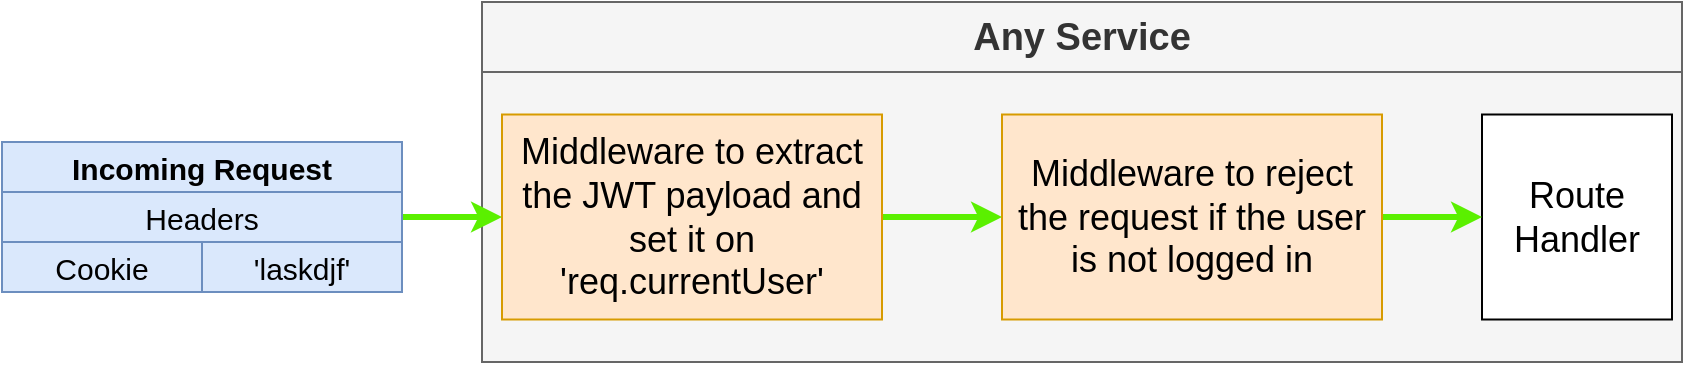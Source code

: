 <mxfile version="13.10.0" type="embed" pages="2">
    <diagram id="nsphGuRlY0cIUSC-VvNs" name="require auth">
        <mxGraphModel dx="479" dy="548" grid="1" gridSize="10" guides="1" tooltips="1" connect="1" arrows="1" fold="1" page="1" pageScale="1" pageWidth="850" pageHeight="1100" math="0" shadow="0">
            <root>
                <mxCell id="0"/>
                <mxCell id="1" parent="0"/>
                <mxCell id="2" value="Any Service" style="rounded=0;whiteSpace=wrap;html=1;fillColor=#f5f5f5;strokeColor=#666666;fontColor=#333333;fontStyle=1;fontSize=19;" parent="1" vertex="1">
                    <mxGeometry x="630" y="240" width="600" height="35" as="geometry"/>
                </mxCell>
                <mxCell id="3" value="" style="rounded=0;whiteSpace=wrap;html=1;fillColor=#f5f5f5;strokeColor=#666666;fontColor=#333333;fontStyle=1;fontSize=19;" parent="1" vertex="1">
                    <mxGeometry x="630" y="275" width="600" height="145" as="geometry"/>
                </mxCell>
                <mxCell id="4" style="edgeStyle=orthogonalEdgeStyle;rounded=0;orthogonalLoop=1;jettySize=auto;html=1;exitX=1;exitY=0.5;exitDx=0;exitDy=0;fontSize=18;fillColor=#60a917;strokeColor=#5BF000;jumpSize=6;strokeWidth=3;" parent="1" source="5" target="11" edge="1">
                    <mxGeometry relative="1" as="geometry"/>
                </mxCell>
                <mxCell id="5" value="Headers" style="rounded=0;whiteSpace=wrap;html=1;fontSize=15;fillColor=#dae8fc;strokeColor=#6c8ebf;fontColor=#000000;" parent="1" vertex="1">
                    <mxGeometry x="390" y="335" width="200" height="25" as="geometry"/>
                </mxCell>
                <mxCell id="6" value="&lt;b&gt;Incoming Request&lt;/b&gt;" style="rounded=0;whiteSpace=wrap;html=1;fontSize=15;fillColor=#dae8fc;strokeColor=#6c8ebf;fontColor=#000000;" parent="1" vertex="1">
                    <mxGeometry x="390" y="310" width="200" height="25" as="geometry"/>
                </mxCell>
                <mxCell id="7" value="Cookie" style="rounded=0;whiteSpace=wrap;html=1;fontSize=15;fillColor=#dae8fc;strokeColor=#6c8ebf;fontColor=#000000;" parent="1" vertex="1">
                    <mxGeometry x="390" y="360" width="100" height="25" as="geometry"/>
                </mxCell>
                <mxCell id="8" value="'laskdjf'" style="rounded=0;whiteSpace=wrap;html=1;fontSize=15;fillColor=#dae8fc;strokeColor=#6c8ebf;fontColor=#000000;" parent="1" vertex="1">
                    <mxGeometry x="490" y="360" width="100" height="25" as="geometry"/>
                </mxCell>
                <mxCell id="9" value="Route Handler" style="rounded=0;whiteSpace=wrap;html=1;fontSize=18;" parent="1" vertex="1">
                    <mxGeometry x="1130" y="296.25" width="95" height="102.5" as="geometry"/>
                </mxCell>
                <mxCell id="10" style="edgeStyle=orthogonalEdgeStyle;rounded=0;orthogonalLoop=1;jettySize=auto;html=1;exitX=1;exitY=0.5;exitDx=0;exitDy=0;fontSize=18;strokeColor=#5BF000;strokeWidth=3;" parent="1" source="11" target="13" edge="1">
                    <mxGeometry relative="1" as="geometry"/>
                </mxCell>
                <mxCell id="11" value="Middleware to extract the JWT payload and set it on 'req.currentUser'" style="rounded=0;whiteSpace=wrap;html=1;fontSize=18;fillColor=#ffe6cc;strokeColor=#d79b00;fontColor=#000000;" parent="1" vertex="1">
                    <mxGeometry x="640" y="296.25" width="190" height="102.5" as="geometry"/>
                </mxCell>
                <mxCell id="12" style="edgeStyle=orthogonalEdgeStyle;rounded=0;orthogonalLoop=1;jettySize=auto;html=1;exitX=1;exitY=0.5;exitDx=0;exitDy=0;fontSize=18;strokeColor=#5BF000;strokeWidth=3;" parent="1" source="13" target="9" edge="1">
                    <mxGeometry relative="1" as="geometry"/>
                </mxCell>
                <mxCell id="13" value="Middleware to reject the request if the user is not logged in" style="rounded=0;whiteSpace=wrap;html=1;fontSize=18;fillColor=#ffe6cc;strokeColor=#d79b00;fontColor=#000000;" parent="1" vertex="1">
                    <mxGeometry x="890" y="296.25" width="190" height="102.5" as="geometry"/>
                </mxCell>
            </root>
        </mxGraphModel>
    </diagram>
    <diagram id="NJT3ytaRLnl1smbTdy5c" name="auth notes">
        <mxGraphModel dx="1636" dy="1096" grid="1" gridSize="10" guides="1" tooltips="1" connect="1" arrows="1" fold="1" page="1" pageScale="1" pageWidth="850" pageHeight="1100" math="0" shadow="0">
            <root>
                <mxCell id="_dZ9fi2hVIxsYwCd4-Tw-0"/>
                <mxCell id="_dZ9fi2hVIxsYwCd4-Tw-1" parent="_dZ9fi2hVIxsYwCd4-Tw-0"/>
                <mxCell id="2lZj9AaMWbTVCoy1f34p-0" value="" style="rounded=0;whiteSpace=wrap;html=1;fillColor=#f5f5f5;strokeColor=#666666;fontColor=#333333;fontStyle=1;fontSize=19;" parent="_dZ9fi2hVIxsYwCd4-Tw-1" vertex="1">
                    <mxGeometry x="710" y="165" width="280" height="245" as="geometry"/>
                </mxCell>
                <mxCell id="2lZj9AaMWbTVCoy1f34p-1" style="edgeStyle=orthogonalEdgeStyle;rounded=0;orthogonalLoop=1;jettySize=auto;html=1;exitX=1;exitY=0.5;exitDx=0;exitDy=0;fontSize=16;" parent="_dZ9fi2hVIxsYwCd4-Tw-1" source="2lZj9AaMWbTVCoy1f34p-2" target="2lZj9AaMWbTVCoy1f34p-6" edge="1">
                    <mxGeometry relative="1" as="geometry"/>
                </mxCell>
                <mxCell id="2lZj9AaMWbTVCoy1f34p-2" value="{ ticketId: '123123' }" style="rounded=0;whiteSpace=wrap;html=1;fontSize=15;fillColor=#dae8fc;strokeColor=#6c8ebf;fontColor=#000000;" parent="_dZ9fi2hVIxsYwCd4-Tw-1" vertex="1">
                    <mxGeometry x="410" y="172.5" width="230" height="45" as="geometry"/>
                </mxCell>
                <mxCell id="2lZj9AaMWbTVCoy1f34p-3" value="&lt;b&gt;Request to Purchase Ticket&lt;/b&gt;" style="rounded=0;whiteSpace=wrap;html=1;fontSize=15;fillColor=#dae8fc;strokeColor=#6c8ebf;fontColor=#000000;" parent="_dZ9fi2hVIxsYwCd4-Tw-1" vertex="1">
                    <mxGeometry x="410" y="147.5" width="230" height="25" as="geometry"/>
                </mxCell>
                <mxCell id="2lZj9AaMWbTVCoy1f34p-4" value="JWT, Cookie, ETC" style="rounded=0;whiteSpace=wrap;html=1;fontSize=15;fillColor=#dae8fc;strokeColor=#6c8ebf;fontStyle=1;fontColor=#000000;" parent="_dZ9fi2hVIxsYwCd4-Tw-1" vertex="1">
                    <mxGeometry x="410" y="217.5" width="230" height="45" as="geometry"/>
                </mxCell>
                <mxCell id="2lZj9AaMWbTVCoy1f34p-5" value="Orders Service" style="rounded=0;whiteSpace=wrap;html=1;fillColor=#f5f5f5;strokeColor=#666666;fontColor=#333333;fontStyle=1;fontSize=19;" parent="_dZ9fi2hVIxsYwCd4-Tw-1" vertex="1">
                    <mxGeometry x="710" y="130" width="280" height="35" as="geometry"/>
                </mxCell>
                <mxCell id="2lZj9AaMWbTVCoy1f34p-6" value="&lt;b style=&quot;font-size: 16px;&quot;&gt;Ticket Purchase Logic&lt;/b&gt;" style="rounded=0;whiteSpace=wrap;html=1;fontSize=16;" parent="_dZ9fi2hVIxsYwCd4-Tw-1" vertex="1">
                    <mxGeometry x="730" y="180" width="240" height="30" as="geometry"/>
                </mxCell>
                <mxCell id="2lZj9AaMWbTVCoy1f34p-7" value="" style="rounded=0;whiteSpace=wrap;html=1;fontSize=16;" parent="_dZ9fi2hVIxsYwCd4-Tw-1" vertex="1">
                    <mxGeometry x="730" y="210" width="240" height="190" as="geometry"/>
                </mxCell>
                <mxCell id="2lZj9AaMWbTVCoy1f34p-8" style="edgeStyle=orthogonalEdgeStyle;rounded=0;orthogonalLoop=1;jettySize=auto;html=1;exitX=0.5;exitY=1;exitDx=0;exitDy=0;entryX=0.5;entryY=0;entryDx=0;entryDy=0;fontSize=16;" parent="_dZ9fi2hVIxsYwCd4-Tw-1" source="2lZj9AaMWbTVCoy1f34p-9" target="2lZj9AaMWbTVCoy1f34p-11" edge="1">
                    <mxGeometry relative="1" as="geometry"/>
                </mxCell>
                <mxCell id="2lZj9AaMWbTVCoy1f34p-9" value="Is this person logged in?" style="rounded=0;whiteSpace=wrap;html=1;fontSize=16;fillColor=#e1d5e7;strokeColor=#9673a6;fontColor=#000000;" parent="_dZ9fi2hVIxsYwCd4-Tw-1" vertex="1">
                    <mxGeometry x="755" y="222.5" width="190" height="40" as="geometry"/>
                </mxCell>
                <mxCell id="2lZj9AaMWbTVCoy1f34p-10" style="edgeStyle=orthogonalEdgeStyle;rounded=0;orthogonalLoop=1;jettySize=auto;html=1;exitX=0.5;exitY=1;exitDx=0;exitDy=0;fontSize=16;" parent="_dZ9fi2hVIxsYwCd4-Tw-1" source="2lZj9AaMWbTVCoy1f34p-11" target="2lZj9AaMWbTVCoy1f34p-12" edge="1">
                    <mxGeometry relative="1" as="geometry"/>
                </mxCell>
                <mxCell id="2lZj9AaMWbTVCoy1f34p-11" value="Yes? Ok, can they purchase this ticket?" style="rounded=0;whiteSpace=wrap;html=1;fontSize=16;fillColor=#e1d5e7;strokeColor=#9673a6;fontColor=#000000;" parent="_dZ9fi2hVIxsYwCd4-Tw-1" vertex="1">
                    <mxGeometry x="755" y="280" width="190" height="40" as="geometry"/>
                </mxCell>
                <mxCell id="2lZj9AaMWbTVCoy1f34p-12" value="........" style="rounded=0;whiteSpace=wrap;html=1;fontSize=16;fillColor=#e1d5e7;strokeColor=#9673a6;fontColor=#000000;" parent="_dZ9fi2hVIxsYwCd4-Tw-1" vertex="1">
                    <mxGeometry x="755" y="340" width="190" height="40" as="geometry"/>
                </mxCell>
                <mxCell id="2lZj9AaMWbTVCoy1f34p-13" value="Fundamental Option #1" style="text;html=1;strokeColor=none;fillColor=none;align=center;verticalAlign=middle;whiteSpace=wrap;rounded=0;fontSize=24;fontStyle=5;shadow=0;labelBorderColor=none;labelBackgroundColor=none;fontColor=#66B2FF;" parent="_dZ9fi2hVIxsYwCd4-Tw-1" vertex="1">
                    <mxGeometry x="660" y="40" width="380" height="20" as="geometry"/>
                </mxCell>
                <mxCell id="2lZj9AaMWbTVCoy1f34p-14" value="Individual services rely on the auth service" style="text;html=1;strokeColor=none;fillColor=none;align=center;verticalAlign=middle;whiteSpace=wrap;rounded=0;shadow=0;labelBackgroundColor=none;fontSize=18;fontStyle=2;fontColor=#66B2FF;" parent="_dZ9fi2hVIxsYwCd4-Tw-1" vertex="1">
                    <mxGeometry x="735" y="77" width="230" height="20" as="geometry"/>
                </mxCell>
                <mxCell id="2lZj9AaMWbTVCoy1f34p-15" value="Auth Service" style="rounded=0;whiteSpace=wrap;html=1;fillColor=#f5f5f5;strokeColor=#666666;fontColor=#333333;fontStyle=1;fontSize=19;" parent="_dZ9fi2hVIxsYwCd4-Tw-1" vertex="1">
                    <mxGeometry x="1120" y="130" width="190" height="35" as="geometry"/>
                </mxCell>
                <mxCell id="2lZj9AaMWbTVCoy1f34p-16" value="" style="rounded=0;whiteSpace=wrap;html=1;fillColor=#f5f5f5;strokeColor=#666666;fontColor=#333333;fontStyle=1;fontSize=19;" parent="_dZ9fi2hVIxsYwCd4-Tw-1" vertex="1">
                    <mxGeometry x="1120" y="165" width="190" height="175" as="geometry"/>
                </mxCell>
                <mxCell id="2lZj9AaMWbTVCoy1f34p-17" value="Logic to inspect JWT/Cookie and decide if user is authenticated" style="rounded=0;whiteSpace=wrap;html=1;shadow=0;labelBackgroundColor=none;fontSize=18;fillColor=#d5e8d4;strokeColor=#82b366;fontColor=#000000;" parent="_dZ9fi2hVIxsYwCd4-Tw-1" vertex="1">
                    <mxGeometry x="1140" y="180" width="150" height="140" as="geometry"/>
                </mxCell>
                <mxCell id="2lZj9AaMWbTVCoy1f34p-18" style="edgeStyle=orthogonalEdgeStyle;rounded=0;orthogonalLoop=1;jettySize=auto;html=1;exitX=1;exitY=0.5;exitDx=0;exitDy=0;fontSize=18;" parent="_dZ9fi2hVIxsYwCd4-Tw-1" source="2lZj9AaMWbTVCoy1f34p-9" target="2lZj9AaMWbTVCoy1f34p-17" edge="1">
                    <mxGeometry relative="1" as="geometry"/>
                </mxCell>
                <mxCell id="2lZj9AaMWbTVCoy1f34p-19" value="Sync Request" style="rounded=0;whiteSpace=wrap;html=1;shadow=0;labelBackgroundColor=none;fontSize=12;fillColor=#f8cecc;strokeColor=#b85450;fontStyle=2;fontColor=#000000;" parent="_dZ9fi2hVIxsYwCd4-Tw-1" vertex="1">
                    <mxGeometry x="1010" y="253" width="90" height="20" as="geometry"/>
                </mxCell>
                <mxCell id="2lZj9AaMWbTVCoy1f34p-20" value="" style="rounded=0;whiteSpace=wrap;html=1;fillColor=#f5f5f5;strokeColor=#666666;fontColor=#333333;fontStyle=1;fontSize=19;" parent="_dZ9fi2hVIxsYwCd4-Tw-1" vertex="1">
                    <mxGeometry x="1010" y="595" width="280" height="245" as="geometry"/>
                </mxCell>
                <mxCell id="2lZj9AaMWbTVCoy1f34p-21" style="edgeStyle=orthogonalEdgeStyle;rounded=0;orthogonalLoop=1;jettySize=auto;html=1;exitX=1;exitY=0.5;exitDx=0;exitDy=0;entryX=0;entryY=0.25;entryDx=0;entryDy=0;fontSize=21;" parent="_dZ9fi2hVIxsYwCd4-Tw-1" source="2lZj9AaMWbTVCoy1f34p-22" target="2lZj9AaMWbTVCoy1f34p-37" edge="1">
                    <mxGeometry relative="1" as="geometry"/>
                </mxCell>
                <mxCell id="2lZj9AaMWbTVCoy1f34p-22" value="{ ticketId: '123123' }" style="rounded=0;whiteSpace=wrap;html=1;fontSize=15;fillColor=#dae8fc;strokeColor=#6c8ebf;fontColor=#000000;" parent="_dZ9fi2hVIxsYwCd4-Tw-1" vertex="1">
                    <mxGeometry x="440" y="585" width="230" height="45" as="geometry"/>
                </mxCell>
                <mxCell id="2lZj9AaMWbTVCoy1f34p-23" value="&lt;b&gt;Request to Purchase Ticket&lt;/b&gt;" style="rounded=0;whiteSpace=wrap;html=1;fontSize=15;fillColor=#dae8fc;strokeColor=#6c8ebf;fontColor=#000000;" parent="_dZ9fi2hVIxsYwCd4-Tw-1" vertex="1">
                    <mxGeometry x="440" y="560" width="230" height="25" as="geometry"/>
                </mxCell>
                <mxCell id="2lZj9AaMWbTVCoy1f34p-24" value="JWT, Cookie, ETC" style="rounded=0;whiteSpace=wrap;html=1;fontSize=15;fillColor=#dae8fc;strokeColor=#6c8ebf;fontStyle=1;fontColor=#000000;" parent="_dZ9fi2hVIxsYwCd4-Tw-1" vertex="1">
                    <mxGeometry x="440" y="630" width="230" height="45" as="geometry"/>
                </mxCell>
                <mxCell id="2lZj9AaMWbTVCoy1f34p-25" value="Orders Service" style="rounded=0;whiteSpace=wrap;html=1;fillColor=#f5f5f5;strokeColor=#666666;fontColor=#333333;fontStyle=1;fontSize=19;" parent="_dZ9fi2hVIxsYwCd4-Tw-1" vertex="1">
                    <mxGeometry x="1010" y="560" width="280" height="35" as="geometry"/>
                </mxCell>
                <mxCell id="2lZj9AaMWbTVCoy1f34p-26" value="&lt;b style=&quot;font-size: 16px;&quot;&gt;Ticket Purchase Logic&lt;/b&gt;" style="rounded=0;whiteSpace=wrap;html=1;fontSize=16;" parent="_dZ9fi2hVIxsYwCd4-Tw-1" vertex="1">
                    <mxGeometry x="1030" y="610" width="240" height="30" as="geometry"/>
                </mxCell>
                <mxCell id="2lZj9AaMWbTVCoy1f34p-27" value="" style="rounded=0;whiteSpace=wrap;html=1;fontSize=16;" parent="_dZ9fi2hVIxsYwCd4-Tw-1" vertex="1">
                    <mxGeometry x="1030" y="640" width="240" height="190" as="geometry"/>
                </mxCell>
                <mxCell id="2lZj9AaMWbTVCoy1f34p-28" style="edgeStyle=orthogonalEdgeStyle;rounded=0;orthogonalLoop=1;jettySize=auto;html=1;exitX=0.5;exitY=1;exitDx=0;exitDy=0;entryX=0.5;entryY=0;entryDx=0;entryDy=0;fontSize=16;" parent="_dZ9fi2hVIxsYwCd4-Tw-1" source="2lZj9AaMWbTVCoy1f34p-29" target="2lZj9AaMWbTVCoy1f34p-31" edge="1">
                    <mxGeometry relative="1" as="geometry"/>
                </mxCell>
                <mxCell id="2lZj9AaMWbTVCoy1f34p-29" value="Is this person logged in?" style="rounded=0;whiteSpace=wrap;html=1;fontSize=16;fillColor=#e1d5e7;strokeColor=#9673a6;fontColor=#000000;" parent="_dZ9fi2hVIxsYwCd4-Tw-1" vertex="1">
                    <mxGeometry x="1055" y="652.5" width="190" height="40" as="geometry"/>
                </mxCell>
                <mxCell id="2lZj9AaMWbTVCoy1f34p-30" style="edgeStyle=orthogonalEdgeStyle;rounded=0;orthogonalLoop=1;jettySize=auto;html=1;exitX=0.5;exitY=1;exitDx=0;exitDy=0;fontSize=16;" parent="_dZ9fi2hVIxsYwCd4-Tw-1" source="2lZj9AaMWbTVCoy1f34p-31" target="2lZj9AaMWbTVCoy1f34p-32" edge="1">
                    <mxGeometry relative="1" as="geometry"/>
                </mxCell>
                <mxCell id="2lZj9AaMWbTVCoy1f34p-31" value="Yes? Ok, can they purchase this ticket?" style="rounded=0;whiteSpace=wrap;html=1;fontSize=16;fillColor=#e1d5e7;strokeColor=#9673a6;fontColor=#000000;" parent="_dZ9fi2hVIxsYwCd4-Tw-1" vertex="1">
                    <mxGeometry x="1055" y="710" width="190" height="40" as="geometry"/>
                </mxCell>
                <mxCell id="2lZj9AaMWbTVCoy1f34p-32" value="........" style="rounded=0;whiteSpace=wrap;html=1;fontSize=16;fillColor=#e1d5e7;strokeColor=#9673a6;fontColor=#000000;" parent="_dZ9fi2hVIxsYwCd4-Tw-1" vertex="1">
                    <mxGeometry x="1055" y="770" width="190" height="40" as="geometry"/>
                </mxCell>
                <mxCell id="2lZj9AaMWbTVCoy1f34p-33" value="Fundamental Option #1.1" style="text;html=1;strokeColor=none;fillColor=none;align=center;verticalAlign=middle;whiteSpace=wrap;rounded=0;fontSize=24;fontStyle=5;shadow=0;labelBorderColor=none;labelBackgroundColor=none;fontColor=#66B2FF;" parent="_dZ9fi2hVIxsYwCd4-Tw-1" vertex="1">
                    <mxGeometry x="660" y="460" width="380" height="20" as="geometry"/>
                </mxCell>
                <mxCell id="2lZj9AaMWbTVCoy1f34p-34" value="Individual services rely on the auth service as a gateway" style="text;html=1;strokeColor=none;fillColor=none;align=center;verticalAlign=middle;whiteSpace=wrap;rounded=0;shadow=0;labelBackgroundColor=none;fontSize=18;fontStyle=2;fontColor=#66B2FF;" parent="_dZ9fi2hVIxsYwCd4-Tw-1" vertex="1">
                    <mxGeometry x="707.5" y="497" width="285" height="20" as="geometry"/>
                </mxCell>
                <mxCell id="2lZj9AaMWbTVCoy1f34p-35" value="Auth Service" style="rounded=0;whiteSpace=wrap;html=1;fillColor=#f5f5f5;strokeColor=#666666;fontColor=#333333;fontStyle=1;fontSize=19;" parent="_dZ9fi2hVIxsYwCd4-Tw-1" vertex="1">
                    <mxGeometry x="740" y="560" width="190" height="35" as="geometry"/>
                </mxCell>
                <mxCell id="2lZj9AaMWbTVCoy1f34p-36" style="edgeStyle=orthogonalEdgeStyle;rounded=0;orthogonalLoop=1;jettySize=auto;html=1;exitX=1;exitY=0.25;exitDx=0;exitDy=0;entryX=0;entryY=0.25;entryDx=0;entryDy=0;fontSize=21;" parent="_dZ9fi2hVIxsYwCd4-Tw-1" source="2lZj9AaMWbTVCoy1f34p-37" target="2lZj9AaMWbTVCoy1f34p-20" edge="1">
                    <mxGeometry relative="1" as="geometry"/>
                </mxCell>
                <mxCell id="2lZj9AaMWbTVCoy1f34p-37" value="" style="rounded=0;whiteSpace=wrap;html=1;fillColor=#f5f5f5;strokeColor=#666666;fontColor=#333333;fontStyle=1;fontSize=19;" parent="_dZ9fi2hVIxsYwCd4-Tw-1" vertex="1">
                    <mxGeometry x="740" y="595" width="190" height="195" as="geometry"/>
                </mxCell>
                <mxCell id="2lZj9AaMWbTVCoy1f34p-38" value="Logic to inspect JWT/Cookie and decide if user is authenticated, the send request along to intended destination" style="rounded=0;whiteSpace=wrap;html=1;shadow=0;labelBackgroundColor=none;fontSize=18;fillColor=#d5e8d4;strokeColor=#82b366;fontColor=#000000;" parent="_dZ9fi2hVIxsYwCd4-Tw-1" vertex="1">
                    <mxGeometry x="760" y="610" width="150" height="160" as="geometry"/>
                </mxCell>
                <mxCell id="52K8A3sCRR-n4oEcR7Lu-0" value="" style="rounded=0;whiteSpace=wrap;html=1;fillColor=#f5f5f5;strokeColor=#666666;fontColor=#333333;fontStyle=1;fontSize=19;" parent="_dZ9fi2hVIxsYwCd4-Tw-1" vertex="1">
                    <mxGeometry x="730" y="1215" width="460" height="245" as="geometry"/>
                </mxCell>
                <mxCell id="52K8A3sCRR-n4oEcR7Lu-1" style="edgeStyle=orthogonalEdgeStyle;rounded=0;orthogonalLoop=1;jettySize=auto;html=1;exitX=1;exitY=0.5;exitDx=0;exitDy=0;fontSize=16;" parent="_dZ9fi2hVIxsYwCd4-Tw-1" source="52K8A3sCRR-n4oEcR7Lu-2" target="52K8A3sCRR-n4oEcR7Lu-6" edge="1">
                    <mxGeometry relative="1" as="geometry"/>
                </mxCell>
                <mxCell id="52K8A3sCRR-n4oEcR7Lu-2" value="{ ticketId: '123123' }" style="rounded=0;whiteSpace=wrap;html=1;fontSize=15;fillColor=#dae8fc;strokeColor=#6c8ebf;fontColor=#000000;" parent="_dZ9fi2hVIxsYwCd4-Tw-1" vertex="1">
                    <mxGeometry x="430" y="1222.5" width="230" height="45" as="geometry"/>
                </mxCell>
                <mxCell id="52K8A3sCRR-n4oEcR7Lu-3" value="&lt;b&gt;Request to Purchase Ticket&lt;/b&gt;" style="rounded=0;whiteSpace=wrap;html=1;fontSize=15;fillColor=#dae8fc;strokeColor=#6c8ebf;fontColor=#000000;" parent="_dZ9fi2hVIxsYwCd4-Tw-1" vertex="1">
                    <mxGeometry x="430" y="1197.5" width="230" height="25" as="geometry"/>
                </mxCell>
                <mxCell id="52K8A3sCRR-n4oEcR7Lu-4" value="JWT, Cookie, ETC" style="rounded=0;whiteSpace=wrap;html=1;fontSize=15;fillColor=#dae8fc;strokeColor=#6c8ebf;fontStyle=1;fontColor=#000000;" parent="_dZ9fi2hVIxsYwCd4-Tw-1" vertex="1">
                    <mxGeometry x="430" y="1267.5" width="230" height="45" as="geometry"/>
                </mxCell>
                <mxCell id="52K8A3sCRR-n4oEcR7Lu-5" value="Orders Service" style="rounded=0;whiteSpace=wrap;html=1;fillColor=#f5f5f5;strokeColor=#666666;fontColor=#333333;fontStyle=1;fontSize=19;" parent="_dZ9fi2hVIxsYwCd4-Tw-1" vertex="1">
                    <mxGeometry x="730" y="1180" width="460" height="35" as="geometry"/>
                </mxCell>
                <mxCell id="52K8A3sCRR-n4oEcR7Lu-6" value="&lt;b style=&quot;font-size: 16px;&quot;&gt;Ticket Purchase Logic&lt;/b&gt;" style="rounded=0;whiteSpace=wrap;html=1;fontSize=16;" parent="_dZ9fi2hVIxsYwCd4-Tw-1" vertex="1">
                    <mxGeometry x="750" y="1230" width="240" height="30" as="geometry"/>
                </mxCell>
                <mxCell id="52K8A3sCRR-n4oEcR7Lu-7" value="" style="rounded=0;whiteSpace=wrap;html=1;fontSize=16;" parent="_dZ9fi2hVIxsYwCd4-Tw-1" vertex="1">
                    <mxGeometry x="750" y="1260" width="240" height="190" as="geometry"/>
                </mxCell>
                <mxCell id="52K8A3sCRR-n4oEcR7Lu-8" style="edgeStyle=orthogonalEdgeStyle;rounded=0;orthogonalLoop=1;jettySize=auto;html=1;exitX=0.5;exitY=1;exitDx=0;exitDy=0;entryX=0.5;entryY=0;entryDx=0;entryDy=0;fontSize=16;" parent="_dZ9fi2hVIxsYwCd4-Tw-1" source="52K8A3sCRR-n4oEcR7Lu-10" target="52K8A3sCRR-n4oEcR7Lu-12" edge="1">
                    <mxGeometry relative="1" as="geometry"/>
                </mxCell>
                <mxCell id="52K8A3sCRR-n4oEcR7Lu-9" style="edgeStyle=orthogonalEdgeStyle;rounded=0;orthogonalLoop=1;jettySize=auto;html=1;exitX=1;exitY=0.5;exitDx=0;exitDy=0;entryX=0;entryY=0.25;entryDx=0;entryDy=0;fontSize=18;" parent="_dZ9fi2hVIxsYwCd4-Tw-1" source="52K8A3sCRR-n4oEcR7Lu-10" target="52K8A3sCRR-n4oEcR7Lu-15" edge="1">
                    <mxGeometry relative="1" as="geometry"/>
                </mxCell>
                <mxCell id="52K8A3sCRR-n4oEcR7Lu-10" value="Is this person logged in?" style="rounded=0;whiteSpace=wrap;html=1;fontSize=16;fillColor=#e1d5e7;strokeColor=#9673a6;fontColor=#000000;" parent="_dZ9fi2hVIxsYwCd4-Tw-1" vertex="1">
                    <mxGeometry x="775" y="1272.5" width="190" height="40" as="geometry"/>
                </mxCell>
                <mxCell id="52K8A3sCRR-n4oEcR7Lu-11" style="edgeStyle=orthogonalEdgeStyle;rounded=0;orthogonalLoop=1;jettySize=auto;html=1;exitX=0.5;exitY=1;exitDx=0;exitDy=0;fontSize=16;" parent="_dZ9fi2hVIxsYwCd4-Tw-1" source="52K8A3sCRR-n4oEcR7Lu-12" target="52K8A3sCRR-n4oEcR7Lu-13" edge="1">
                    <mxGeometry relative="1" as="geometry"/>
                </mxCell>
                <mxCell id="52K8A3sCRR-n4oEcR7Lu-12" value="Yes? Ok, can they purchase this ticket?" style="rounded=0;whiteSpace=wrap;html=1;fontSize=16;fillColor=#e1d5e7;strokeColor=#9673a6;fontColor=#000000;" parent="_dZ9fi2hVIxsYwCd4-Tw-1" vertex="1">
                    <mxGeometry x="775" y="1330" width="190" height="40" as="geometry"/>
                </mxCell>
                <mxCell id="52K8A3sCRR-n4oEcR7Lu-13" value="........" style="rounded=0;whiteSpace=wrap;html=1;fontSize=16;fillColor=#e1d5e7;strokeColor=#9673a6;fontColor=#000000;" parent="_dZ9fi2hVIxsYwCd4-Tw-1" vertex="1">
                    <mxGeometry x="775" y="1390" width="190" height="40" as="geometry"/>
                </mxCell>
                <mxCell id="52K8A3sCRR-n4oEcR7Lu-14" value="Fundamental Option #2" style="text;html=1;strokeColor=none;fillColor=none;align=center;verticalAlign=middle;whiteSpace=wrap;rounded=0;fontSize=24;fontStyle=5;shadow=0;labelBorderColor=none;labelBackgroundColor=none;fontColor=#66B2FF;" parent="_dZ9fi2hVIxsYwCd4-Tw-1" vertex="1">
                    <mxGeometry x="650" y="1090" width="380" height="20" as="geometry"/>
                </mxCell>
                <mxCell id="52K8A3sCRR-n4oEcR7Lu-15" value="Logic to inspect JWT/Cookie and decide if user is authenticated" style="rounded=0;whiteSpace=wrap;html=1;shadow=0;labelBackgroundColor=none;fontSize=18;fillColor=#d5e8d4;strokeColor=#82b366;fontColor=#000000;" parent="_dZ9fi2hVIxsYwCd4-Tw-1" vertex="1">
                    <mxGeometry x="1030" y="1272.5" width="150" height="140" as="geometry"/>
                </mxCell>
                <mxCell id="52K8A3sCRR-n4oEcR7Lu-16" value="Individual services know how to authenticate a user" style="text;html=1;strokeColor=none;fillColor=none;align=center;verticalAlign=middle;whiteSpace=wrap;rounded=0;shadow=0;labelBackgroundColor=none;fontSize=18;fontStyle=2;fontColor=#66B2FF;" parent="_dZ9fi2hVIxsYwCd4-Tw-1" vertex="1">
                    <mxGeometry x="725" y="1127" width="230" height="20" as="geometry"/>
                </mxCell>
                <mxCell id="6i1W6a-o5HYtPzWTQLFI-0" value="&lt;font style=&quot;font-size: 21px&quot;&gt;Changes to auth state are immediately reflected&lt;/font&gt;" style="rounded=0;whiteSpace=wrap;html=1;shadow=0;labelBackgroundColor=none;fontSize=16;fillColor=#60a917;strokeColor=#2D7600;fontColor=#FFFFFF;" vertex="1" parent="_dZ9fi2hVIxsYwCd4-Tw-1">
                    <mxGeometry x="1440" y="310" width="410" height="100" as="geometry"/>
                </mxCell>
                <mxCell id="6i1W6a-o5HYtPzWTQLFI-1" value="&lt;font style=&quot;font-size: 21px&quot;&gt;Auth service goes down?&amp;nbsp; Entire app is broken&lt;/font&gt;" style="rounded=0;whiteSpace=wrap;html=1;shadow=0;labelBackgroundColor=none;fontSize=16;fillColor=#a20025;strokeColor=#6F0000;fontColor=#FFFFFF;" vertex="1" parent="_dZ9fi2hVIxsYwCd4-Tw-1">
                    <mxGeometry x="1440" y="420" width="410" height="100" as="geometry"/>
                </mxCell>
                <mxCell id="6i1W6a-o5HYtPzWTQLFI-2" value="&lt;font style=&quot;font-size: 21px&quot;&gt;Auth service is down? No prob...&lt;/font&gt;" style="rounded=0;whiteSpace=wrap;html=1;shadow=0;labelBackgroundColor=none;fontSize=16;fillColor=#60a917;strokeColor=#2D7600;fontColor=#ffffff;" vertex="1" parent="_dZ9fi2hVIxsYwCd4-Tw-1">
                    <mxGeometry x="1340" y="1220" width="410" height="100" as="geometry"/>
                </mxCell>
                <mxCell id="6i1W6a-o5HYtPzWTQLFI-3" value="&lt;span style=&quot;font-size: 21px&quot;&gt;If we want to implement something like a banned user... it will make sharing this between services, quite complex&lt;/span&gt;" style="rounded=0;whiteSpace=wrap;html=1;shadow=0;labelBackgroundColor=none;fontSize=16;fillColor=#a20025;strokeColor=#6F0000;fontColor=#ffffff;" vertex="1" parent="_dZ9fi2hVIxsYwCd4-Tw-1">
                    <mxGeometry x="1340" y="1330" width="410" height="100" as="geometry"/>
                </mxCell>
                <mxCell id="6i1W6a-o5HYtPzWTQLFI-19" value="" style="rounded=0;whiteSpace=wrap;html=1;fontColor=#000000;fillColor=#B3B3B3;" vertex="1" parent="_dZ9fi2hVIxsYwCd4-Tw-1">
                    <mxGeometry x="1550" y="1700" width="2080" height="850" as="geometry"/>
                </mxCell>
                <mxCell id="6i1W6a-o5HYtPzWTQLFI-21" value="Auth Service" style="rounded=0;whiteSpace=wrap;html=1;fillColor=#f5f5f5;strokeColor=#666666;fontColor=#333333;fontStyle=1;fontSize=19;" vertex="1" parent="_dZ9fi2hVIxsYwCd4-Tw-1">
                    <mxGeometry x="2185" y="1737.5" width="280" height="35" as="geometry"/>
                </mxCell>
                <mxCell id="6i1W6a-o5HYtPzWTQLFI-22" value="" style="rounded=0;whiteSpace=wrap;html=1;fillColor=#f5f5f5;strokeColor=#666666;fontColor=#333333;fontStyle=1;fontSize=19;" vertex="1" parent="_dZ9fi2hVIxsYwCd4-Tw-1">
                    <mxGeometry x="2185" y="1772.5" width="280" height="215" as="geometry"/>
                </mxCell>
                <mxCell id="6i1W6a-o5HYtPzWTQLFI-23" value="Sign In Logic" style="rounded=0;whiteSpace=wrap;html=1;shadow=0;labelBackgroundColor=none;fontSize=18;fillColor=#d5e8d4;strokeColor=#82b366;fontStyle=1;fontColor=#000000;" vertex="1" parent="_dZ9fi2hVIxsYwCd4-Tw-1">
                    <mxGeometry x="2200" y="1782.5" width="250" height="30" as="geometry"/>
                </mxCell>
                <mxCell id="6i1W6a-o5HYtPzWTQLFI-24" value="{ email: '...', password: '...' }" style="rounded=0;whiteSpace=wrap;html=1;fontSize=15;fillColor=#dae8fc;strokeColor=#6c8ebf;fontColor=#000000;" vertex="1" parent="_dZ9fi2hVIxsYwCd4-Tw-1">
                    <mxGeometry x="1915" y="1801.5" width="230" height="45" as="geometry"/>
                </mxCell>
                <mxCell id="6i1W6a-o5HYtPzWTQLFI-25" value="&lt;b&gt;Request to Sign In&lt;/b&gt;" style="rounded=0;whiteSpace=wrap;html=1;fontSize=15;fillColor=#dae8fc;strokeColor=#6c8ebf;fontColor=#000000;" vertex="1" parent="_dZ9fi2hVIxsYwCd4-Tw-1">
                    <mxGeometry x="1915" y="1776.5" width="230" height="25" as="geometry"/>
                </mxCell>
                <mxCell id="6i1W6a-o5HYtPzWTQLFI-26" value="" style="rounded=0;whiteSpace=wrap;html=1;shadow=0;labelBackgroundColor=none;fontSize=18;fillColor=#d5e8d4;strokeColor=#82b366;fontStyle=1" vertex="1" parent="_dZ9fi2hVIxsYwCd4-Tw-1">
                    <mxGeometry x="2200" y="1812.5" width="250" height="155" as="geometry"/>
                </mxCell>
                <mxCell id="6i1W6a-o5HYtPzWTQLFI-27" style="edgeStyle=orthogonalEdgeStyle;rounded=0;orthogonalLoop=1;jettySize=auto;html=1;exitX=0.5;exitY=1;exitDx=0;exitDy=0;fontSize=12;fillColor=#1ba1e2;strokeColor=#006EAF;" edge="1" source="6i1W6a-o5HYtPzWTQLFI-28" target="6i1W6a-o5HYtPzWTQLFI-29" parent="_dZ9fi2hVIxsYwCd4-Tw-1">
                    <mxGeometry relative="1" as="geometry"/>
                </mxCell>
                <mxCell id="6i1W6a-o5HYtPzWTQLFI-28" value="Email good? Password good?" style="rounded=0;whiteSpace=wrap;html=1;shadow=0;labelBackgroundColor=none;fontSize=12;" vertex="1" parent="_dZ9fi2hVIxsYwCd4-Tw-1">
                    <mxGeometry x="2210" y="1827.5" width="230" height="40" as="geometry"/>
                </mxCell>
                <mxCell id="6i1W6a-o5HYtPzWTQLFI-29" value="Yes? Great. Here's a token to identify you.&amp;nbsp; Include it on all followup requests" style="rounded=0;whiteSpace=wrap;html=1;shadow=0;labelBackgroundColor=none;fontSize=12;" vertex="1" parent="_dZ9fi2hVIxsYwCd4-Tw-1">
                    <mxGeometry x="2210" y="1887.5" width="230" height="40" as="geometry"/>
                </mxCell>
                <mxCell id="6i1W6a-o5HYtPzWTQLFI-30" value="User ABC" style="rounded=0;whiteSpace=wrap;html=1;fontSize=24;fillColor=#ffe6cc;strokeColor=#d79b00;fontColor=#000000;" vertex="1" parent="_dZ9fi2hVIxsYwCd4-Tw-1">
                    <mxGeometry x="1720" y="1782.5" width="140" height="195" as="geometry"/>
                </mxCell>
                <mxCell id="6i1W6a-o5HYtPzWTQLFI-31" value="" style="endArrow=classic;html=1;fontSize=24;strokeColor=#FF9933;" edge="1" parent="_dZ9fi2hVIxsYwCd4-Tw-1">
                    <mxGeometry width="50" height="50" relative="1" as="geometry">
                        <mxPoint x="1860" y="1846.5" as="sourcePoint"/>
                        <mxPoint x="2200" y="1846.5" as="targetPoint"/>
                    </mxGeometry>
                </mxCell>
                <mxCell id="6i1W6a-o5HYtPzWTQLFI-32" value="" style="endArrow=classic;html=1;fontSize=24;fillColor=#d80073;strokeColor=#FF9933;" edge="1" parent="_dZ9fi2hVIxsYwCd4-Tw-1">
                    <mxGeometry width="50" height="50" relative="1" as="geometry">
                        <mxPoint x="2190" y="1907.5" as="sourcePoint"/>
                        <mxPoint x="1850" y="1907.5" as="targetPoint"/>
                    </mxGeometry>
                </mxCell>
                <mxCell id="6i1W6a-o5HYtPzWTQLFI-33" value="JWT, Cookie, Whatever &lt;b&gt;that is only good for 15 minutes&lt;/b&gt;" style="rounded=0;whiteSpace=wrap;html=1;fontSize=15;fillColor=#dae8fc;strokeColor=#6c8ebf;fontColor=#000000;" vertex="1" parent="_dZ9fi2hVIxsYwCd4-Tw-1">
                    <mxGeometry x="1915" y="1907.5" width="230" height="45" as="geometry"/>
                </mxCell>
                <mxCell id="6i1W6a-o5HYtPzWTQLFI-34" value="&lt;font style=&quot;font-size: 35px&quot;&gt;&lt;b&gt;Solution&lt;/b&gt;&lt;/font&gt;" style="rounded=0;whiteSpace=wrap;html=1;fillColor=#1ba1e2;fontColor=#ffffff;align=center;strokeColor=#006EAF;" vertex="1" parent="_dZ9fi2hVIxsYwCd4-Tw-1">
                    <mxGeometry x="1550" y="1640" width="2080" height="60" as="geometry"/>
                </mxCell>
                <mxCell id="6i1W6a-o5HYtPzWTQLFI-36" value="Auth Service" style="rounded=0;whiteSpace=wrap;html=1;fillColor=#f5f5f5;strokeColor=#666666;fontColor=#333333;fontStyle=1;fontSize=19;" vertex="1" parent="_dZ9fi2hVIxsYwCd4-Tw-1">
                    <mxGeometry x="2050" y="2040" width="250" height="35" as="geometry"/>
                </mxCell>
                <mxCell id="6i1W6a-o5HYtPzWTQLFI-37" value="" style="rounded=0;whiteSpace=wrap;html=1;fillColor=#f5f5f5;strokeColor=#666666;fontColor=#333333;fontStyle=1;fontSize=19;" vertex="1" parent="_dZ9fi2hVIxsYwCd4-Tw-1">
                    <mxGeometry x="2050" y="2075" width="250" height="215" as="geometry"/>
                </mxCell>
                <mxCell id="6i1W6a-o5HYtPzWTQLFI-38" value="User Management Logic" style="rounded=0;whiteSpace=wrap;html=1;shadow=0;labelBackgroundColor=none;fontSize=18;fillColor=#d5e8d4;strokeColor=#82b366;fontStyle=1;fontColor=#000000;" vertex="1" parent="_dZ9fi2hVIxsYwCd4-Tw-1">
                    <mxGeometry x="2065" y="2085" width="225" height="30" as="geometry"/>
                </mxCell>
                <mxCell id="6i1W6a-o5HYtPzWTQLFI-39" value="" style="rounded=0;whiteSpace=wrap;html=1;shadow=0;labelBackgroundColor=none;fontSize=18;fillColor=#d5e8d4;strokeColor=#82b366;fontStyle=1" vertex="1" parent="_dZ9fi2hVIxsYwCd4-Tw-1">
                    <mxGeometry x="2065" y="2115" width="225" height="165" as="geometry"/>
                </mxCell>
                <mxCell id="6i1W6a-o5HYtPzWTQLFI-40" style="edgeStyle=orthogonalEdgeStyle;rounded=0;orthogonalLoop=1;jettySize=auto;html=1;exitX=0.5;exitY=1;exitDx=0;exitDy=0;fontSize=22;strokeColor=#FF9933;" edge="1" parent="_dZ9fi2hVIxsYwCd4-Tw-1" source="6i1W6a-o5HYtPzWTQLFI-41" target="6i1W6a-o5HYtPzWTQLFI-50">
                    <mxGeometry relative="1" as="geometry"/>
                </mxCell>
                <mxCell id="6i1W6a-o5HYtPzWTQLFI-41" value="Ban UserABC?&amp;nbsp; OK, I will update the database" style="rounded=0;whiteSpace=wrap;html=1;shadow=0;labelBackgroundColor=none;fontSize=15;" vertex="1" parent="_dZ9fi2hVIxsYwCd4-Tw-1">
                    <mxGeometry x="2096.25" y="2135.75" width="162.5" height="54.25" as="geometry"/>
                </mxCell>
                <mxCell id="6i1W6a-o5HYtPzWTQLFI-42" value="{ id: 'UserABC' }" style="rounded=0;whiteSpace=wrap;html=1;fontSize=15;fillColor=#dae8fc;strokeColor=#6c8ebf;fontColor=#000000;" vertex="1" parent="_dZ9fi2hVIxsYwCd4-Tw-1">
                    <mxGeometry x="1880" y="2124" width="140" height="45" as="geometry"/>
                </mxCell>
                <mxCell id="6i1W6a-o5HYtPzWTQLFI-43" value="&lt;b&gt;Request to BAN a User&lt;/b&gt;" style="rounded=0;whiteSpace=wrap;html=1;fontSize=15;fillColor=#dae8fc;strokeColor=#6c8ebf;fontColor=#000000;" vertex="1" parent="_dZ9fi2hVIxsYwCd4-Tw-1">
                    <mxGeometry x="1880" y="2079" width="140" height="45" as="geometry"/>
                </mxCell>
                <mxCell id="6i1W6a-o5HYtPzWTQLFI-44" value="Auth MongoDB" style="rounded=0;whiteSpace=wrap;html=1;fillColor=#f5f5f5;strokeColor=#666666;fontColor=#333333;fontStyle=1;fontSize=19;" vertex="1" parent="_dZ9fi2hVIxsYwCd4-Tw-1">
                    <mxGeometry x="2360" y="2040" width="280" height="35" as="geometry"/>
                </mxCell>
                <mxCell id="6i1W6a-o5HYtPzWTQLFI-45" value="" style="rounded=0;whiteSpace=wrap;html=1;fillColor=#f5f5f5;strokeColor=#666666;fontColor=#333333;fontStyle=1;fontSize=19;" vertex="1" parent="_dZ9fi2hVIxsYwCd4-Tw-1">
                    <mxGeometry x="2360" y="2075" width="280" height="215" as="geometry"/>
                </mxCell>
                <mxCell id="6i1W6a-o5HYtPzWTQLFI-46" value="{ id: 'UserABC', &lt;b&gt;hasAccess: false&lt;/b&gt; }" style="rounded=0;whiteSpace=wrap;html=1;shadow=0;labelBackgroundColor=none;fontSize=16;" vertex="1" parent="_dZ9fi2hVIxsYwCd4-Tw-1">
                    <mxGeometry x="2375" y="2104" width="250" height="77.5" as="geometry"/>
                </mxCell>
                <mxCell id="6i1W6a-o5HYtPzWTQLFI-47" value="" style="endArrow=classic;html=1;fontSize=16;strokeColor=#FF9933;" edge="1" parent="_dZ9fi2hVIxsYwCd4-Tw-1">
                    <mxGeometry width="50" height="50" relative="1" as="geometry">
                        <mxPoint x="1737.5" y="2170" as="sourcePoint"/>
                        <mxPoint x="2097.5" y="2170" as="targetPoint"/>
                    </mxGeometry>
                </mxCell>
                <mxCell id="6i1W6a-o5HYtPzWTQLFI-48" value="Admin User" style="rounded=0;whiteSpace=wrap;html=1;fontSize=24;fillColor=#ffe6cc;strokeColor=#d79b00;fontColor=#000000;" vertex="1" parent="_dZ9fi2hVIxsYwCd4-Tw-1">
                    <mxGeometry x="1720" y="2079" width="115" height="191" as="geometry"/>
                </mxCell>
                <mxCell id="6i1W6a-o5HYtPzWTQLFI-49" style="edgeStyle=orthogonalEdgeStyle;rounded=0;orthogonalLoop=1;jettySize=auto;html=1;exitX=1;exitY=0.5;exitDx=0;exitDy=0;fontSize=21;strokeColor=#FF9933;" edge="1" parent="_dZ9fi2hVIxsYwCd4-Tw-1" source="6i1W6a-o5HYtPzWTQLFI-41" target="6i1W6a-o5HYtPzWTQLFI-46">
                    <mxGeometry relative="1" as="geometry"/>
                </mxCell>
                <mxCell id="6i1W6a-o5HYtPzWTQLFI-50" value="I will also emit a 'user banned' event" style="rounded=0;whiteSpace=wrap;html=1;shadow=0;labelBackgroundColor=none;fontSize=15;" vertex="1" parent="_dZ9fi2hVIxsYwCd4-Tw-1">
                    <mxGeometry x="2096.25" y="2215.75" width="162.5" height="54.25" as="geometry"/>
                </mxCell>
                <mxCell id="6i1W6a-o5HYtPzWTQLFI-51" value="Orders Service" style="rounded=0;whiteSpace=wrap;html=1;fillColor=#f5f5f5;strokeColor=#666666;fontColor=#333333;fontStyle=1;fontSize=19;" vertex="1" parent="_dZ9fi2hVIxsYwCd4-Tw-1">
                    <mxGeometry x="2360" y="2310" width="280" height="35" as="geometry"/>
                </mxCell>
                <mxCell id="6i1W6a-o5HYtPzWTQLFI-52" value="" style="rounded=0;whiteSpace=wrap;html=1;fillColor=#f5f5f5;strokeColor=#666666;fontColor=#333333;fontStyle=1;fontSize=19;" vertex="1" parent="_dZ9fi2hVIxsYwCd4-Tw-1">
                    <mxGeometry x="2360" y="2345" width="280" height="155" as="geometry"/>
                </mxCell>
                <mxCell id="6i1W6a-o5HYtPzWTQLFI-53" value="Event Bus" style="rounded=0;whiteSpace=wrap;html=1;fillColor=#f5f5f5;strokeColor=#666666;fontColor=#333333;fontStyle=1;fontSize=19;" vertex="1" parent="_dZ9fi2hVIxsYwCd4-Tw-1">
                    <mxGeometry x="2050" y="2465" width="250" height="35" as="geometry"/>
                </mxCell>
                <mxCell id="6i1W6a-o5HYtPzWTQLFI-54" value="" style="rounded=0;whiteSpace=wrap;html=1;fillColor=#f5f5f5;strokeColor=#666666;fontColor=#333333;fontStyle=1;fontSize=19;" vertex="1" parent="_dZ9fi2hVIxsYwCd4-Tw-1">
                    <mxGeometry x="2050" y="2310" width="250" height="155" as="geometry"/>
                </mxCell>
                <mxCell id="6i1W6a-o5HYtPzWTQLFI-55" style="edgeStyle=orthogonalEdgeStyle;rounded=0;orthogonalLoop=1;jettySize=auto;html=1;exitX=1;exitY=0.5;exitDx=0;exitDy=0;fontSize=17;strokeColor=#FF9933;" edge="1" parent="_dZ9fi2hVIxsYwCd4-Tw-1" source="6i1W6a-o5HYtPzWTQLFI-56" target="6i1W6a-o5HYtPzWTQLFI-51">
                    <mxGeometry relative="1" as="geometry"/>
                </mxCell>
                <mxCell id="6i1W6a-o5HYtPzWTQLFI-56" value="UserBanned&lt;br&gt;Event" style="rounded=0;whiteSpace=wrap;html=1;shadow=0;labelBackgroundColor=none;fontSize=20;fillColor=#f8cecc;strokeColor=#b85450;fontStyle=1;fontColor=#000000;" vertex="1" parent="_dZ9fi2hVIxsYwCd4-Tw-1">
                    <mxGeometry x="2093.75" y="2342.5" width="162.5" height="54.25" as="geometry"/>
                </mxCell>
                <mxCell id="6i1W6a-o5HYtPzWTQLFI-57" value="Short-lived in memory cache recording banned users&lt;br&gt;&lt;br&gt;&lt;br&gt;" style="rounded=0;whiteSpace=wrap;html=1;shadow=0;labelBackgroundColor=none;fontSize=16;" vertex="1" parent="_dZ9fi2hVIxsYwCd4-Tw-1">
                    <mxGeometry x="2375" y="2370" width="250" height="100" as="geometry"/>
                </mxCell>
                <mxCell id="6i1W6a-o5HYtPzWTQLFI-58" value="{ id: 'UserAbc' }" style="rounded=0;whiteSpace=wrap;html=1;shadow=0;labelBackgroundColor=none;fontSize=17;fillColor=#f8cecc;strokeColor=#b85450;fontStyle=0;fontColor=#000000;" vertex="1" parent="_dZ9fi2hVIxsYwCd4-Tw-1">
                    <mxGeometry x="2418.75" y="2424" width="162.5" height="35.75" as="geometry"/>
                </mxCell>
                <mxCell id="6i1W6a-o5HYtPzWTQLFI-72" value="" style="endArrow=classic;html=1;fontSize=24;fillColor=#008a00;exitX=1;exitY=0.5;exitDx=0;exitDy=0;entryX=0.5;entryY=0;entryDx=0;entryDy=0;strokeWidth=22;strokeColor=#66FFFF;" edge="1" parent="_dZ9fi2hVIxsYwCd4-Tw-1" source="6i1W6a-o5HYtPzWTQLFI-3" target="6i1W6a-o5HYtPzWTQLFI-34">
                    <mxGeometry width="50" height="50" relative="1" as="geometry">
                        <mxPoint x="1890" y="1370" as="sourcePoint"/>
                        <mxPoint x="2220" y="1470" as="targetPoint"/>
                        <Array as="points"/>
                    </mxGeometry>
                </mxCell>
                <mxCell id="6i1W6a-o5HYtPzWTQLFI-73" value="- If the auth requirements are very strict, and we want the services to be aware immediately about the banned user, we can implement a logic based on the async communication approach.&lt;br&gt;&lt;br&gt;- The short lived CACHE should be used because we don't want to store a list of banned users for eternity. With this approach we could persist the banned user 'ABC' for 15 minutes, which is equal with the JWT life time used for auth. Based on this, the 'ABC' user can't make valid requests even if the JWT is not expired. When the JWT expires, the user will be cleared from cache too." style="rounded=0;whiteSpace=wrap;html=1;fontSize=31;strokeColor=#d79b00;fontColor=#000000;fillColor=#99CCFF;align=left;" vertex="1" parent="_dZ9fi2hVIxsYwCd4-Tw-1">
                    <mxGeometry x="2859" y="1812.5" width="690" height="637.5" as="geometry"/>
                </mxCell>
                <mxCell id="6i1W6a-o5HYtPzWTQLFI-74" value="INFO" style="rounded=0;whiteSpace=wrap;html=1;fillColor=#f5f5f5;strokeColor=#666666;fontColor=#333333;fontStyle=1;fontSize=19;" vertex="1" parent="_dZ9fi2hVIxsYwCd4-Tw-1">
                    <mxGeometry x="3010" y="1811.5" width="380" height="48.5" as="geometry"/>
                </mxCell>
            </root>
        </mxGraphModel>
    </diagram>
</mxfile>